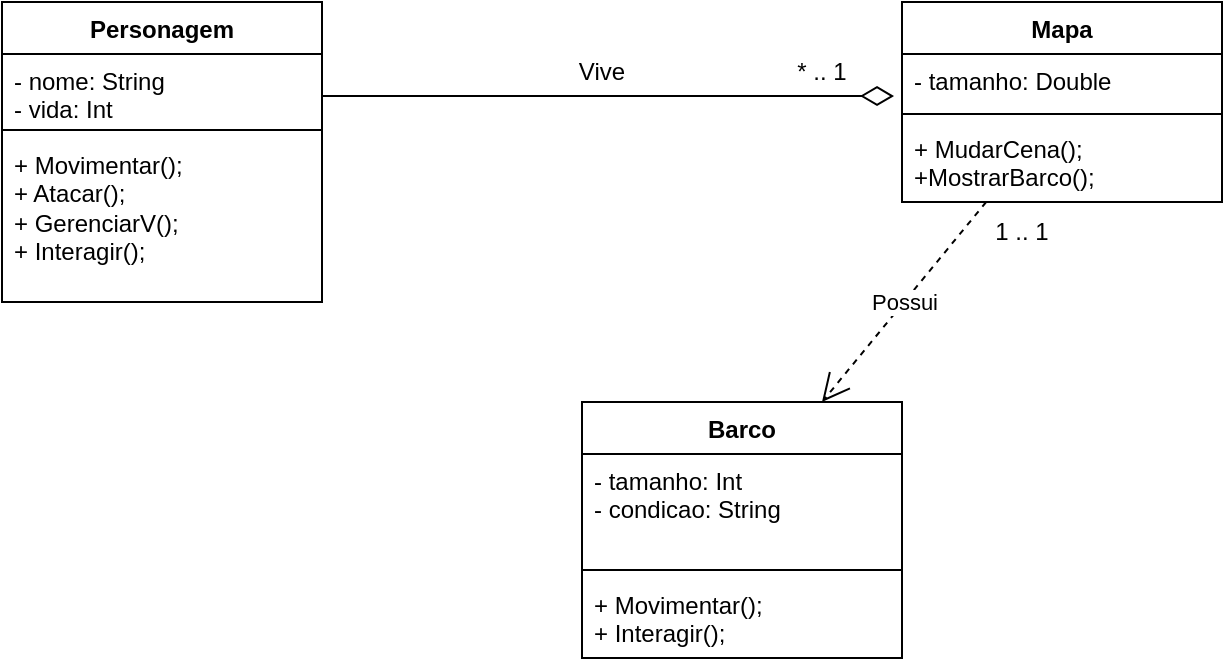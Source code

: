 <mxfile version="21.6.9" type="github">
  <diagram id="C5RBs43oDa-KdzZeNtuy" name="Page-1">
    <mxGraphModel dx="1379" dy="788" grid="1" gridSize="10" guides="1" tooltips="1" connect="1" arrows="1" fold="1" page="1" pageScale="1" pageWidth="827" pageHeight="1169" math="0" shadow="0">
      <root>
        <mxCell id="WIyWlLk6GJQsqaUBKTNV-0" />
        <mxCell id="WIyWlLk6GJQsqaUBKTNV-1" parent="WIyWlLk6GJQsqaUBKTNV-0" />
        <mxCell id="Iqac5idTVW1KvyJKJgmz-0" value="Personagem" style="swimlane;fontStyle=1;align=center;verticalAlign=top;childLayout=stackLayout;horizontal=1;startSize=26;horizontalStack=0;resizeParent=1;resizeParentMax=0;resizeLast=0;collapsible=1;marginBottom=0;whiteSpace=wrap;html=1;" vertex="1" parent="WIyWlLk6GJQsqaUBKTNV-1">
          <mxGeometry x="120" y="180" width="160" height="150" as="geometry" />
        </mxCell>
        <mxCell id="Iqac5idTVW1KvyJKJgmz-1" value="- nome: String&lt;br&gt;- vida: Int" style="text;strokeColor=none;fillColor=none;align=left;verticalAlign=top;spacingLeft=4;spacingRight=4;overflow=hidden;rotatable=0;points=[[0,0.5],[1,0.5]];portConstraint=eastwest;whiteSpace=wrap;html=1;" vertex="1" parent="Iqac5idTVW1KvyJKJgmz-0">
          <mxGeometry y="26" width="160" height="34" as="geometry" />
        </mxCell>
        <mxCell id="Iqac5idTVW1KvyJKJgmz-2" value="" style="line;strokeWidth=1;fillColor=none;align=left;verticalAlign=middle;spacingTop=-1;spacingLeft=3;spacingRight=3;rotatable=0;labelPosition=right;points=[];portConstraint=eastwest;strokeColor=inherit;" vertex="1" parent="Iqac5idTVW1KvyJKJgmz-0">
          <mxGeometry y="60" width="160" height="8" as="geometry" />
        </mxCell>
        <mxCell id="Iqac5idTVW1KvyJKJgmz-3" value="+ Movimentar();&lt;br&gt;+ Atacar();&lt;br&gt;+ GerenciarV();&lt;br&gt;+ Interagir();" style="text;strokeColor=none;fillColor=none;align=left;verticalAlign=top;spacingLeft=4;spacingRight=4;overflow=hidden;rotatable=0;points=[[0,0.5],[1,0.5]];portConstraint=eastwest;whiteSpace=wrap;html=1;" vertex="1" parent="Iqac5idTVW1KvyJKJgmz-0">
          <mxGeometry y="68" width="160" height="82" as="geometry" />
        </mxCell>
        <mxCell id="Iqac5idTVW1KvyJKJgmz-8" value="Mapa" style="swimlane;fontStyle=1;align=center;verticalAlign=top;childLayout=stackLayout;horizontal=1;startSize=26;horizontalStack=0;resizeParent=1;resizeParentMax=0;resizeLast=0;collapsible=1;marginBottom=0;whiteSpace=wrap;html=1;" vertex="1" parent="WIyWlLk6GJQsqaUBKTNV-1">
          <mxGeometry x="570" y="180" width="160" height="100" as="geometry" />
        </mxCell>
        <mxCell id="Iqac5idTVW1KvyJKJgmz-9" value="- tamanho: Double" style="text;strokeColor=none;fillColor=none;align=left;verticalAlign=top;spacingLeft=4;spacingRight=4;overflow=hidden;rotatable=0;points=[[0,0.5],[1,0.5]];portConstraint=eastwest;whiteSpace=wrap;html=1;" vertex="1" parent="Iqac5idTVW1KvyJKJgmz-8">
          <mxGeometry y="26" width="160" height="26" as="geometry" />
        </mxCell>
        <mxCell id="Iqac5idTVW1KvyJKJgmz-10" value="" style="line;strokeWidth=1;fillColor=none;align=left;verticalAlign=middle;spacingTop=-1;spacingLeft=3;spacingRight=3;rotatable=0;labelPosition=right;points=[];portConstraint=eastwest;strokeColor=inherit;" vertex="1" parent="Iqac5idTVW1KvyJKJgmz-8">
          <mxGeometry y="52" width="160" height="8" as="geometry" />
        </mxCell>
        <mxCell id="Iqac5idTVW1KvyJKJgmz-11" value="+ MudarCena();&lt;br&gt;+MostrarBarco();" style="text;strokeColor=none;fillColor=none;align=left;verticalAlign=top;spacingLeft=4;spacingRight=4;overflow=hidden;rotatable=0;points=[[0,0.5],[1,0.5]];portConstraint=eastwest;whiteSpace=wrap;html=1;" vertex="1" parent="Iqac5idTVW1KvyJKJgmz-8">
          <mxGeometry y="60" width="160" height="40" as="geometry" />
        </mxCell>
        <mxCell id="Iqac5idTVW1KvyJKJgmz-12" value="Barco" style="swimlane;fontStyle=1;align=center;verticalAlign=top;childLayout=stackLayout;horizontal=1;startSize=26;horizontalStack=0;resizeParent=1;resizeParentMax=0;resizeLast=0;collapsible=1;marginBottom=0;whiteSpace=wrap;html=1;" vertex="1" parent="WIyWlLk6GJQsqaUBKTNV-1">
          <mxGeometry x="410" y="380" width="160" height="128" as="geometry" />
        </mxCell>
        <mxCell id="Iqac5idTVW1KvyJKJgmz-13" value="- tamanho: Int&lt;br&gt;- condicao: String" style="text;strokeColor=none;fillColor=none;align=left;verticalAlign=top;spacingLeft=4;spacingRight=4;overflow=hidden;rotatable=0;points=[[0,0.5],[1,0.5]];portConstraint=eastwest;whiteSpace=wrap;html=1;" vertex="1" parent="Iqac5idTVW1KvyJKJgmz-12">
          <mxGeometry y="26" width="160" height="54" as="geometry" />
        </mxCell>
        <mxCell id="Iqac5idTVW1KvyJKJgmz-14" value="" style="line;strokeWidth=1;fillColor=none;align=left;verticalAlign=middle;spacingTop=-1;spacingLeft=3;spacingRight=3;rotatable=0;labelPosition=right;points=[];portConstraint=eastwest;strokeColor=inherit;" vertex="1" parent="Iqac5idTVW1KvyJKJgmz-12">
          <mxGeometry y="80" width="160" height="8" as="geometry" />
        </mxCell>
        <mxCell id="Iqac5idTVW1KvyJKJgmz-15" value="+ Movimentar();&lt;br&gt;+ Interagir();" style="text;strokeColor=none;fillColor=none;align=left;verticalAlign=top;spacingLeft=4;spacingRight=4;overflow=hidden;rotatable=0;points=[[0,0.5],[1,0.5]];portConstraint=eastwest;whiteSpace=wrap;html=1;" vertex="1" parent="Iqac5idTVW1KvyJKJgmz-12">
          <mxGeometry y="88" width="160" height="40" as="geometry" />
        </mxCell>
        <mxCell id="Iqac5idTVW1KvyJKJgmz-18" value="Possui" style="endArrow=open;endSize=12;dashed=1;html=1;rounded=0;entryX=0.75;entryY=0;entryDx=0;entryDy=0;exitX=0.263;exitY=1;exitDx=0;exitDy=0;exitPerimeter=0;" edge="1" parent="WIyWlLk6GJQsqaUBKTNV-1" source="Iqac5idTVW1KvyJKJgmz-11" target="Iqac5idTVW1KvyJKJgmz-12">
          <mxGeometry width="160" relative="1" as="geometry">
            <mxPoint x="480" y="330" as="sourcePoint" />
            <mxPoint x="340" y="430" as="targetPoint" />
          </mxGeometry>
        </mxCell>
        <mxCell id="Iqac5idTVW1KvyJKJgmz-21" value="" style="endArrow=none;html=1;endSize=12;startArrow=diamondThin;startSize=14;startFill=0;edgeStyle=orthogonalEdgeStyle;align=left;verticalAlign=bottom;rounded=0;endFill=0;exitX=-0.025;exitY=0.808;exitDx=0;exitDy=0;exitPerimeter=0;" edge="1" parent="WIyWlLk6GJQsqaUBKTNV-1" source="Iqac5idTVW1KvyJKJgmz-9">
          <mxGeometry x="-1" y="3" relative="1" as="geometry">
            <mxPoint x="560" y="227" as="sourcePoint" />
            <mxPoint x="280" y="227" as="targetPoint" />
            <Array as="points" />
          </mxGeometry>
        </mxCell>
        <mxCell id="Iqac5idTVW1KvyJKJgmz-24" value="Vive" style="text;html=1;strokeColor=none;fillColor=none;align=center;verticalAlign=middle;whiteSpace=wrap;rounded=0;" vertex="1" parent="WIyWlLk6GJQsqaUBKTNV-1">
          <mxGeometry x="390" y="200" width="60" height="30" as="geometry" />
        </mxCell>
        <mxCell id="Iqac5idTVW1KvyJKJgmz-27" value="* .. 1" style="text;html=1;strokeColor=none;fillColor=none;align=center;verticalAlign=middle;whiteSpace=wrap;rounded=0;" vertex="1" parent="WIyWlLk6GJQsqaUBKTNV-1">
          <mxGeometry x="500" y="200" width="60" height="30" as="geometry" />
        </mxCell>
        <mxCell id="Iqac5idTVW1KvyJKJgmz-29" value="1 .. 1" style="text;html=1;strokeColor=none;fillColor=none;align=center;verticalAlign=middle;whiteSpace=wrap;rounded=0;" vertex="1" parent="WIyWlLk6GJQsqaUBKTNV-1">
          <mxGeometry x="600" y="280" width="60" height="30" as="geometry" />
        </mxCell>
      </root>
    </mxGraphModel>
  </diagram>
</mxfile>

